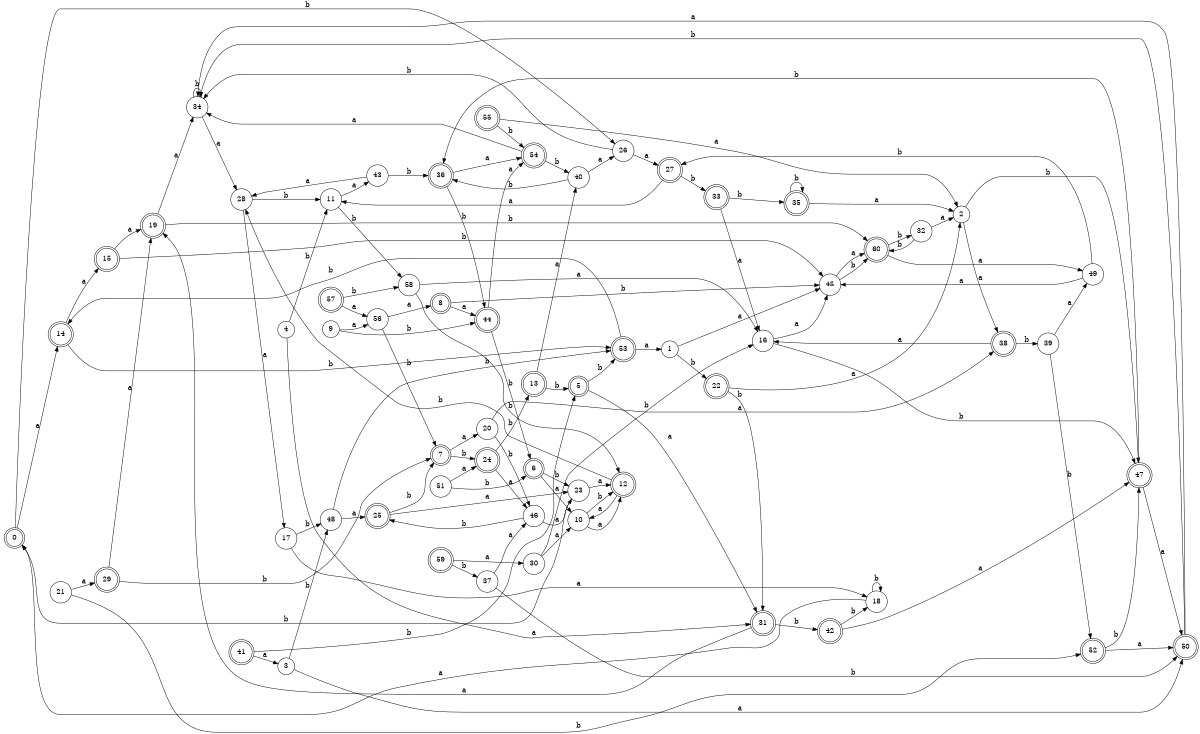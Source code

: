 digraph n49_5 {
__start0 [label="" shape="none"];

rankdir=LR;
size="8,5";

s0 [style="rounded,filled", color="black", fillcolor="white" shape="doublecircle", label="0"];
s1 [style="filled", color="black", fillcolor="white" shape="circle", label="1"];
s2 [style="filled", color="black", fillcolor="white" shape="circle", label="2"];
s3 [style="filled", color="black", fillcolor="white" shape="circle", label="3"];
s4 [style="filled", color="black", fillcolor="white" shape="circle", label="4"];
s5 [style="rounded,filled", color="black", fillcolor="white" shape="doublecircle", label="5"];
s6 [style="rounded,filled", color="black", fillcolor="white" shape="doublecircle", label="6"];
s7 [style="rounded,filled", color="black", fillcolor="white" shape="doublecircle", label="7"];
s8 [style="rounded,filled", color="black", fillcolor="white" shape="doublecircle", label="8"];
s9 [style="filled", color="black", fillcolor="white" shape="circle", label="9"];
s10 [style="filled", color="black", fillcolor="white" shape="circle", label="10"];
s11 [style="filled", color="black", fillcolor="white" shape="circle", label="11"];
s12 [style="rounded,filled", color="black", fillcolor="white" shape="doublecircle", label="12"];
s13 [style="rounded,filled", color="black", fillcolor="white" shape="doublecircle", label="13"];
s14 [style="rounded,filled", color="black", fillcolor="white" shape="doublecircle", label="14"];
s15 [style="rounded,filled", color="black", fillcolor="white" shape="doublecircle", label="15"];
s16 [style="filled", color="black", fillcolor="white" shape="circle", label="16"];
s17 [style="filled", color="black", fillcolor="white" shape="circle", label="17"];
s18 [style="filled", color="black", fillcolor="white" shape="circle", label="18"];
s19 [style="rounded,filled", color="black", fillcolor="white" shape="doublecircle", label="19"];
s20 [style="filled", color="black", fillcolor="white" shape="circle", label="20"];
s21 [style="filled", color="black", fillcolor="white" shape="circle", label="21"];
s22 [style="rounded,filled", color="black", fillcolor="white" shape="doublecircle", label="22"];
s23 [style="filled", color="black", fillcolor="white" shape="circle", label="23"];
s24 [style="rounded,filled", color="black", fillcolor="white" shape="doublecircle", label="24"];
s25 [style="rounded,filled", color="black", fillcolor="white" shape="doublecircle", label="25"];
s26 [style="filled", color="black", fillcolor="white" shape="circle", label="26"];
s27 [style="rounded,filled", color="black", fillcolor="white" shape="doublecircle", label="27"];
s28 [style="filled", color="black", fillcolor="white" shape="circle", label="28"];
s29 [style="rounded,filled", color="black", fillcolor="white" shape="doublecircle", label="29"];
s30 [style="filled", color="black", fillcolor="white" shape="circle", label="30"];
s31 [style="rounded,filled", color="black", fillcolor="white" shape="doublecircle", label="31"];
s32 [style="filled", color="black", fillcolor="white" shape="circle", label="32"];
s33 [style="rounded,filled", color="black", fillcolor="white" shape="doublecircle", label="33"];
s34 [style="filled", color="black", fillcolor="white" shape="circle", label="34"];
s35 [style="rounded,filled", color="black", fillcolor="white" shape="doublecircle", label="35"];
s36 [style="rounded,filled", color="black", fillcolor="white" shape="doublecircle", label="36"];
s37 [style="filled", color="black", fillcolor="white" shape="circle", label="37"];
s38 [style="rounded,filled", color="black", fillcolor="white" shape="doublecircle", label="38"];
s39 [style="filled", color="black", fillcolor="white" shape="circle", label="39"];
s40 [style="filled", color="black", fillcolor="white" shape="circle", label="40"];
s41 [style="rounded,filled", color="black", fillcolor="white" shape="doublecircle", label="41"];
s42 [style="rounded,filled", color="black", fillcolor="white" shape="doublecircle", label="42"];
s43 [style="filled", color="black", fillcolor="white" shape="circle", label="43"];
s44 [style="rounded,filled", color="black", fillcolor="white" shape="doublecircle", label="44"];
s45 [style="filled", color="black", fillcolor="white" shape="circle", label="45"];
s46 [style="filled", color="black", fillcolor="white" shape="circle", label="46"];
s47 [style="rounded,filled", color="black", fillcolor="white" shape="doublecircle", label="47"];
s48 [style="filled", color="black", fillcolor="white" shape="circle", label="48"];
s49 [style="filled", color="black", fillcolor="white" shape="circle", label="49"];
s50 [style="rounded,filled", color="black", fillcolor="white" shape="doublecircle", label="50"];
s51 [style="filled", color="black", fillcolor="white" shape="circle", label="51"];
s52 [style="rounded,filled", color="black", fillcolor="white" shape="doublecircle", label="52"];
s53 [style="rounded,filled", color="black", fillcolor="white" shape="doublecircle", label="53"];
s54 [style="rounded,filled", color="black", fillcolor="white" shape="doublecircle", label="54"];
s55 [style="rounded,filled", color="black", fillcolor="white" shape="doublecircle", label="55"];
s56 [style="filled", color="black", fillcolor="white" shape="circle", label="56"];
s57 [style="rounded,filled", color="black", fillcolor="white" shape="doublecircle", label="57"];
s58 [style="filled", color="black", fillcolor="white" shape="circle", label="58"];
s59 [style="rounded,filled", color="black", fillcolor="white" shape="doublecircle", label="59"];
s60 [style="rounded,filled", color="black", fillcolor="white" shape="doublecircle", label="60"];
s0 -> s14 [label="a"];
s0 -> s26 [label="b"];
s1 -> s45 [label="a"];
s1 -> s22 [label="b"];
s2 -> s38 [label="a"];
s2 -> s47 [label="b"];
s3 -> s50 [label="a"];
s3 -> s48 [label="b"];
s4 -> s31 [label="a"];
s4 -> s11 [label="b"];
s5 -> s31 [label="a"];
s5 -> s53 [label="b"];
s6 -> s10 [label="a"];
s6 -> s23 [label="b"];
s7 -> s20 [label="a"];
s7 -> s24 [label="b"];
s8 -> s44 [label="a"];
s8 -> s45 [label="b"];
s9 -> s56 [label="a"];
s9 -> s44 [label="b"];
s10 -> s12 [label="a"];
s10 -> s12 [label="b"];
s11 -> s43 [label="a"];
s11 -> s58 [label="b"];
s12 -> s10 [label="a"];
s12 -> s28 [label="b"];
s13 -> s40 [label="a"];
s13 -> s5 [label="b"];
s14 -> s15 [label="a"];
s14 -> s53 [label="b"];
s15 -> s19 [label="a"];
s15 -> s45 [label="b"];
s16 -> s45 [label="a"];
s16 -> s47 [label="b"];
s17 -> s18 [label="a"];
s17 -> s48 [label="b"];
s18 -> s0 [label="a"];
s18 -> s18 [label="b"];
s19 -> s34 [label="a"];
s19 -> s60 [label="b"];
s20 -> s38 [label="a"];
s20 -> s46 [label="b"];
s21 -> s29 [label="a"];
s21 -> s52 [label="b"];
s22 -> s2 [label="a"];
s22 -> s31 [label="b"];
s23 -> s12 [label="a"];
s23 -> s0 [label="b"];
s24 -> s46 [label="a"];
s24 -> s13 [label="b"];
s25 -> s23 [label="a"];
s25 -> s7 [label="b"];
s26 -> s27 [label="a"];
s26 -> s34 [label="b"];
s27 -> s11 [label="a"];
s27 -> s33 [label="b"];
s28 -> s17 [label="a"];
s28 -> s11 [label="b"];
s29 -> s19 [label="a"];
s29 -> s7 [label="b"];
s30 -> s10 [label="a"];
s30 -> s16 [label="b"];
s31 -> s19 [label="a"];
s31 -> s42 [label="b"];
s32 -> s2 [label="a"];
s32 -> s60 [label="b"];
s33 -> s16 [label="a"];
s33 -> s35 [label="b"];
s34 -> s28 [label="a"];
s34 -> s34 [label="b"];
s35 -> s2 [label="a"];
s35 -> s35 [label="b"];
s36 -> s54 [label="a"];
s36 -> s44 [label="b"];
s37 -> s46 [label="a"];
s37 -> s50 [label="b"];
s38 -> s16 [label="a"];
s38 -> s39 [label="b"];
s39 -> s49 [label="a"];
s39 -> s52 [label="b"];
s40 -> s26 [label="a"];
s40 -> s36 [label="b"];
s41 -> s3 [label="a"];
s41 -> s5 [label="b"];
s42 -> s47 [label="a"];
s42 -> s18 [label="b"];
s43 -> s28 [label="a"];
s43 -> s36 [label="b"];
s44 -> s54 [label="a"];
s44 -> s6 [label="b"];
s45 -> s60 [label="a"];
s45 -> s60 [label="b"];
s46 -> s23 [label="a"];
s46 -> s25 [label="b"];
s47 -> s50 [label="a"];
s47 -> s36 [label="b"];
s48 -> s25 [label="a"];
s48 -> s53 [label="b"];
s49 -> s45 [label="a"];
s49 -> s27 [label="b"];
s50 -> s34 [label="a"];
s50 -> s34 [label="b"];
s51 -> s24 [label="a"];
s51 -> s6 [label="b"];
s52 -> s50 [label="a"];
s52 -> s47 [label="b"];
s53 -> s1 [label="a"];
s53 -> s14 [label="b"];
s54 -> s34 [label="a"];
s54 -> s40 [label="b"];
s55 -> s2 [label="a"];
s55 -> s54 [label="b"];
s56 -> s8 [label="a"];
s56 -> s7 [label="b"];
s57 -> s56 [label="a"];
s57 -> s58 [label="b"];
s58 -> s16 [label="a"];
s58 -> s12 [label="b"];
s59 -> s30 [label="a"];
s59 -> s37 [label="b"];
s60 -> s49 [label="a"];
s60 -> s32 [label="b"];

}